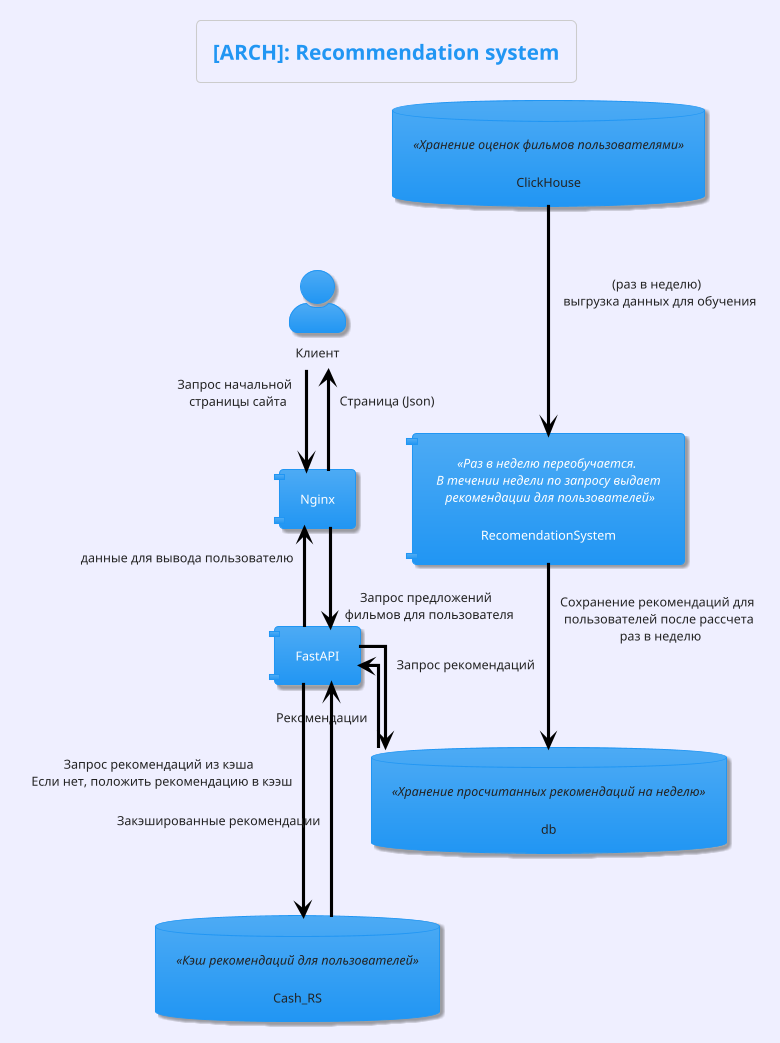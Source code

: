 ...се так вроде)

@startuml
!theme materia
skinparam componentStyle uml1
skinparam backgroundColor MOTIVATION
skinparam linetype ortho
skinparam actorStyle awesome
skinparam defaultTextAlignment center
skinparam classarrowcolor Black
skinparam SequenceMessageAlign reverseDirection

title [ARCH]: Recommendation system

actor Клиент as Client
component FastAPI
component RecomendationSystem <<Раз в неделю переобучается. \n В течении недели по запросу выдает \n рекомендации для пользователей>>
component Nginx
database ClickHouse <<Хранение оценок фильмов пользователями>>
database Cash_RS <<Кэш рекомендаций для пользователей>>
database db <<Хранение просчитанных рекомендаций на неделю>>
Client -->Nginx: "Запрос начальной \n страницы сайта"
Nginx --> Client: Страница (Json)
Nginx --> FastAPI: Запрос предложений \n фильмов для пользователя
FastAPI --> Nginx: данные для вывода пользователю
FastAPI --> db: Запрос рекомендаций
db --> FastAPI:Рекомендации
RecomendationSystem -down--> db: Сохранение рекомендаций для \n пользователей после рассчета \n раз в неделю
FastAPI -down--> Cash_RS: Запрос рекомендаций из кэша \n Если нет, положить рекомендацию в кээш
Cash_RS --> FastAPI: Закэшированные рекомендации
ClickHouse -down--> RecomendationSystem: (раз в неделю) \n выгрузка данных для обучения
@enduml